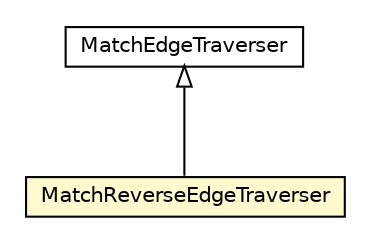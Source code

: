 #!/usr/local/bin/dot
#
# Class diagram 
# Generated by UMLGraph version R5_6-24-gf6e263 (http://www.umlgraph.org/)
#

digraph G {
	edge [fontname="Helvetica",fontsize=10,labelfontname="Helvetica",labelfontsize=10];
	node [fontname="Helvetica",fontsize=10,shape=plaintext];
	nodesep=0.25;
	ranksep=0.5;
	// com.orientechnologies.orient.core.sql.executor.MatchReverseEdgeTraverser
	c1129678 [label=<<table title="com.orientechnologies.orient.core.sql.executor.MatchReverseEdgeTraverser" border="0" cellborder="1" cellspacing="0" cellpadding="2" port="p" bgcolor="lemonChiffon" href="./MatchReverseEdgeTraverser.html">
		<tr><td><table border="0" cellspacing="0" cellpadding="1">
<tr><td align="center" balign="center"> MatchReverseEdgeTraverser </td></tr>
		</table></td></tr>
		</table>>, URL="./MatchReverseEdgeTraverser.html", fontname="Helvetica", fontcolor="black", fontsize=10.0];
	// com.orientechnologies.orient.core.sql.executor.MatchEdgeTraverser
	c1129708 [label=<<table title="com.orientechnologies.orient.core.sql.executor.MatchEdgeTraverser" border="0" cellborder="1" cellspacing="0" cellpadding="2" port="p" href="./MatchEdgeTraverser.html">
		<tr><td><table border="0" cellspacing="0" cellpadding="1">
<tr><td align="center" balign="center"> MatchEdgeTraverser </td></tr>
		</table></td></tr>
		</table>>, URL="./MatchEdgeTraverser.html", fontname="Helvetica", fontcolor="black", fontsize=10.0];
	//com.orientechnologies.orient.core.sql.executor.MatchReverseEdgeTraverser extends com.orientechnologies.orient.core.sql.executor.MatchEdgeTraverser
	c1129708:p -> c1129678:p [dir=back,arrowtail=empty];
}

